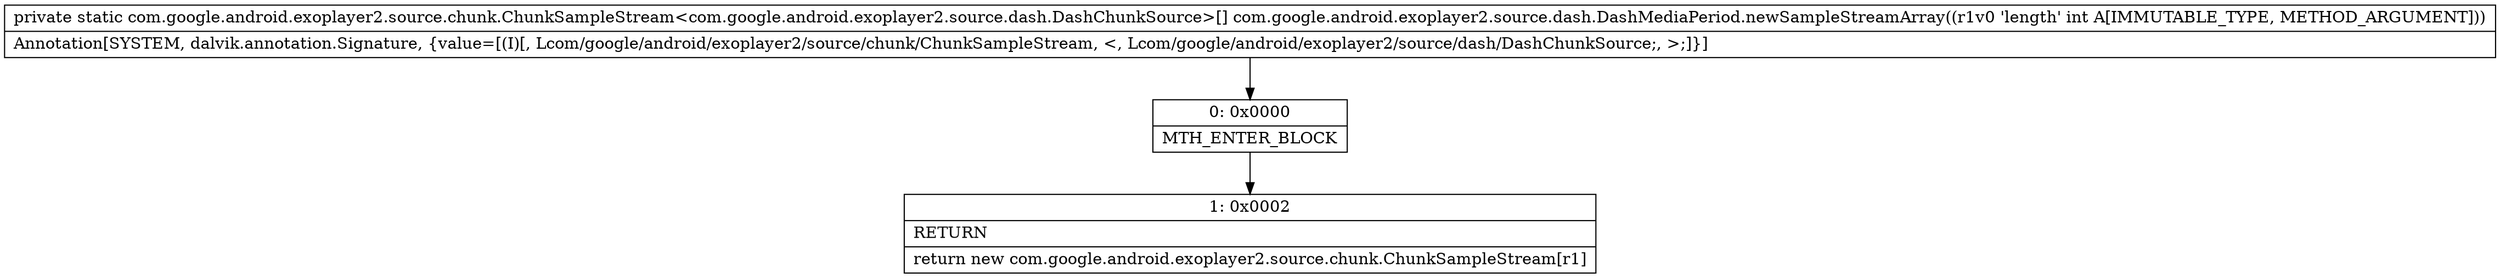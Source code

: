 digraph "CFG forcom.google.android.exoplayer2.source.dash.DashMediaPeriod.newSampleStreamArray(I)[Lcom\/google\/android\/exoplayer2\/source\/chunk\/ChunkSampleStream;" {
Node_0 [shape=record,label="{0\:\ 0x0000|MTH_ENTER_BLOCK\l}"];
Node_1 [shape=record,label="{1\:\ 0x0002|RETURN\l|return new com.google.android.exoplayer2.source.chunk.ChunkSampleStream[r1]\l}"];
MethodNode[shape=record,label="{private static com.google.android.exoplayer2.source.chunk.ChunkSampleStream\<com.google.android.exoplayer2.source.dash.DashChunkSource\>[] com.google.android.exoplayer2.source.dash.DashMediaPeriod.newSampleStreamArray((r1v0 'length' int A[IMMUTABLE_TYPE, METHOD_ARGUMENT]))  | Annotation[SYSTEM, dalvik.annotation.Signature, \{value=[(I)[, Lcom\/google\/android\/exoplayer2\/source\/chunk\/ChunkSampleStream, \<, Lcom\/google\/android\/exoplayer2\/source\/dash\/DashChunkSource;, \>;]\}]\l}"];
MethodNode -> Node_0;
Node_0 -> Node_1;
}

